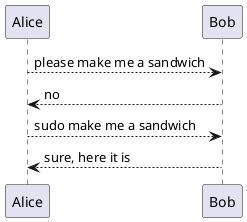 @startuml

Alice --> Bob : please make me a sandwich

Bob --> Alice : no

Alice --> Bob : sudo make me a sandwich

Bob --> Alice : sure, here it is

@enduml
